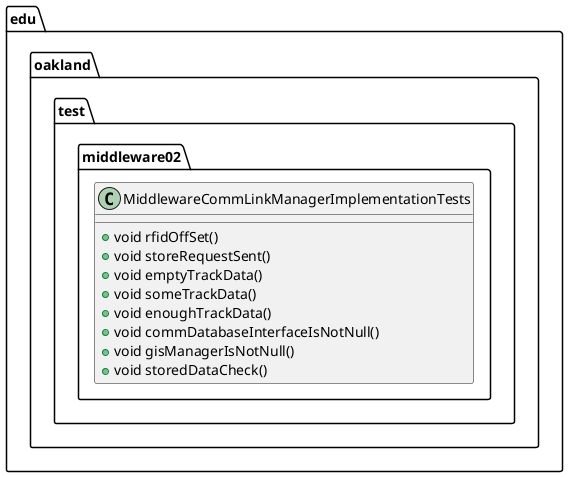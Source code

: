 @startuml MiddlewareCommLinkManagerImplementationTests

package edu.oakland.test.middleware02 {
    class MiddlewareCommLinkManagerImplementationTests {
        + void rfidOffSet()
        + void storeRequestSent()
        + void emptyTrackData()
        + void someTrackData()
        + void enoughTrackData()
        + void commDatabaseInterfaceIsNotNull()
        + void gisManagerIsNotNull()
        + void storedDataCheck()
    }
}

@enduml
